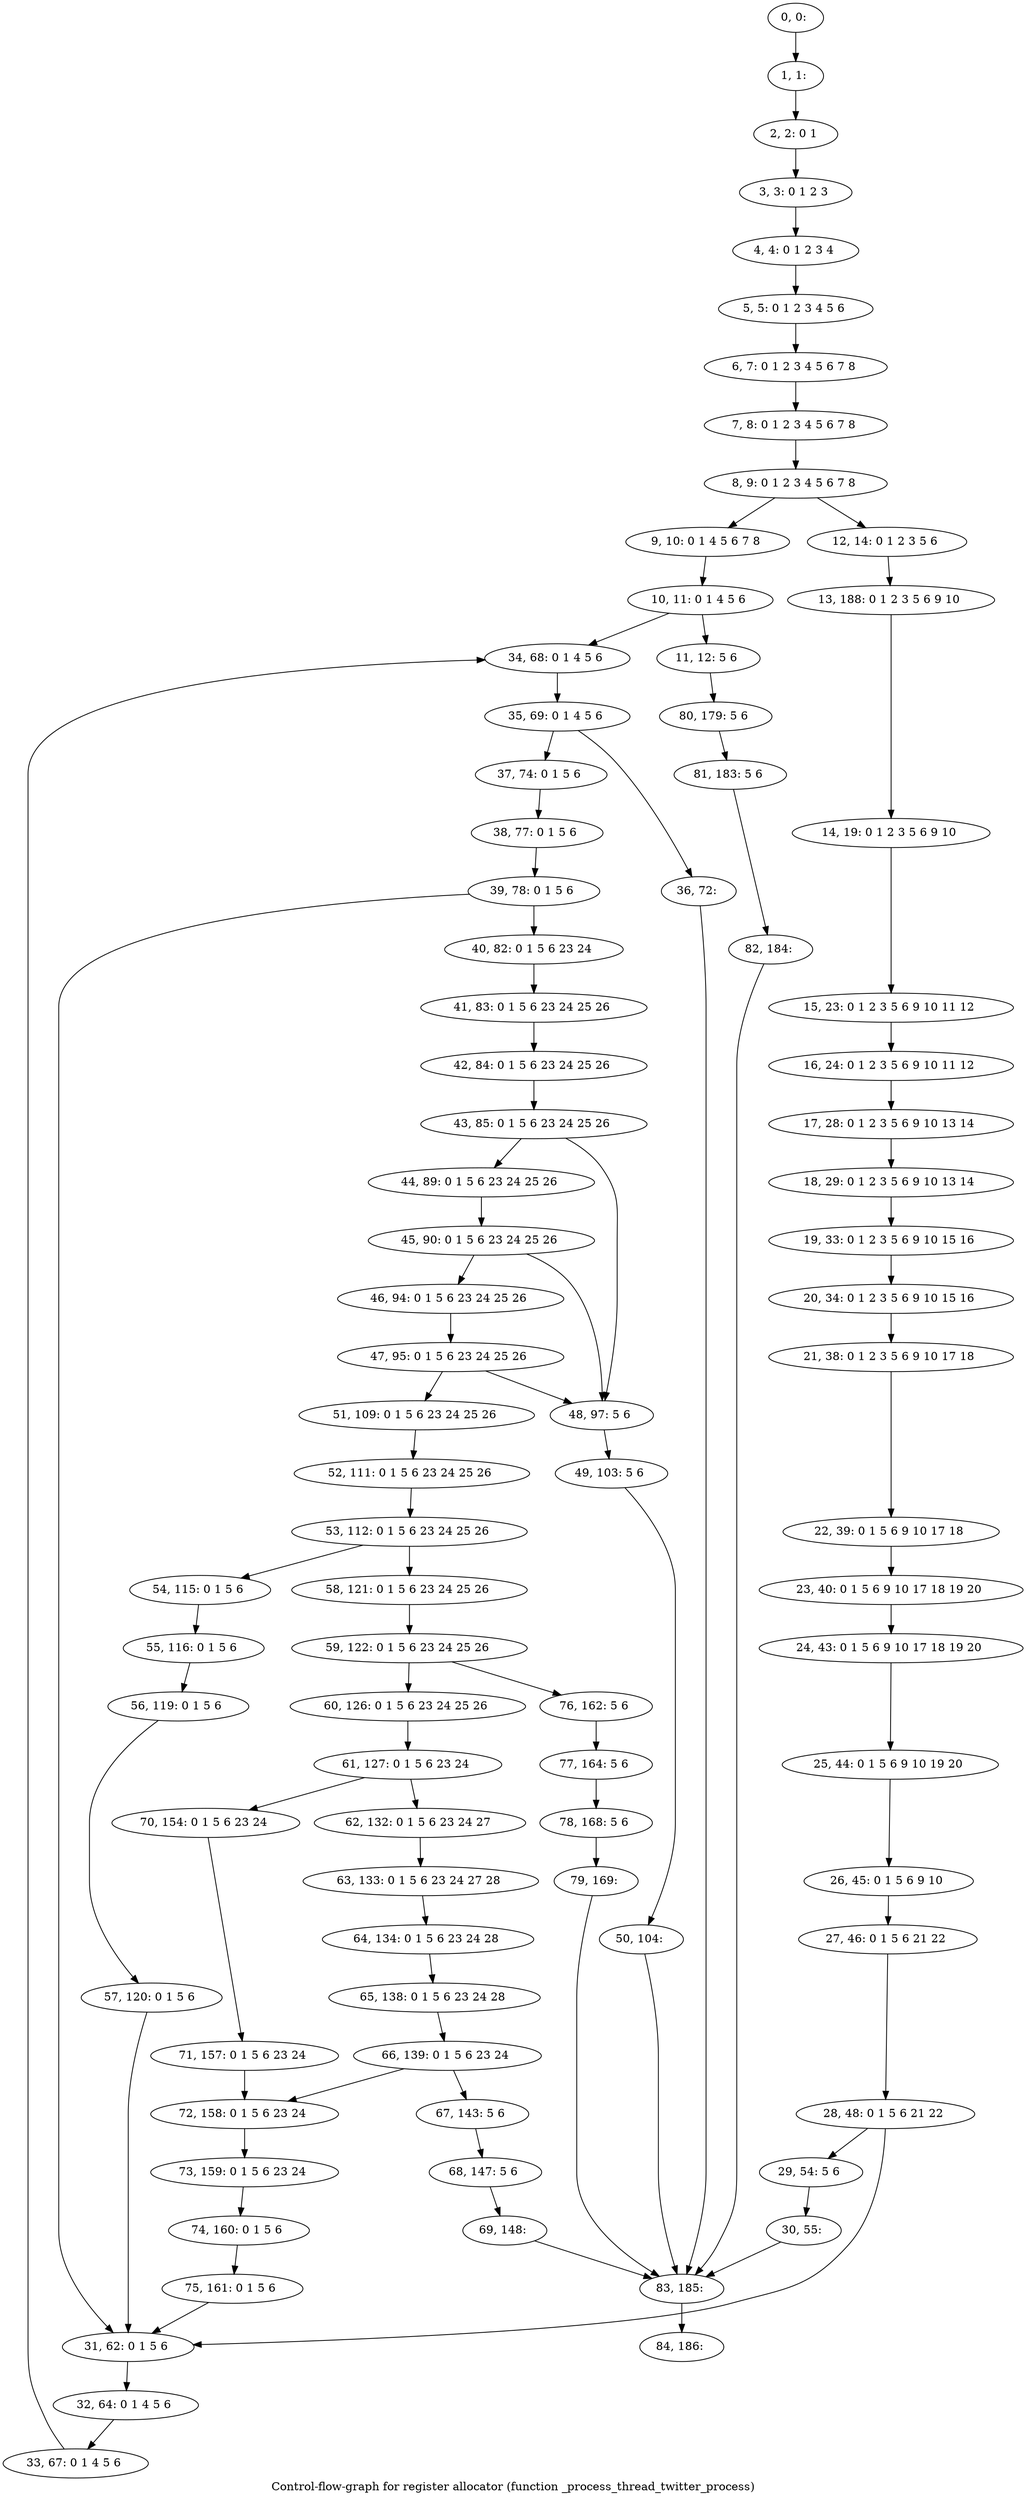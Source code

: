 digraph G {
graph [label="Control-flow-graph for register allocator (function _process_thread_twitter_process)"]
0[label="0, 0: "];
1[label="1, 1: "];
2[label="2, 2: 0 1 "];
3[label="3, 3: 0 1 2 3 "];
4[label="4, 4: 0 1 2 3 4 "];
5[label="5, 5: 0 1 2 3 4 5 6 "];
6[label="6, 7: 0 1 2 3 4 5 6 7 8 "];
7[label="7, 8: 0 1 2 3 4 5 6 7 8 "];
8[label="8, 9: 0 1 2 3 4 5 6 7 8 "];
9[label="9, 10: 0 1 4 5 6 7 8 "];
10[label="10, 11: 0 1 4 5 6 "];
11[label="11, 12: 5 6 "];
12[label="12, 14: 0 1 2 3 5 6 "];
13[label="13, 188: 0 1 2 3 5 6 9 10 "];
14[label="14, 19: 0 1 2 3 5 6 9 10 "];
15[label="15, 23: 0 1 2 3 5 6 9 10 11 12 "];
16[label="16, 24: 0 1 2 3 5 6 9 10 11 12 "];
17[label="17, 28: 0 1 2 3 5 6 9 10 13 14 "];
18[label="18, 29: 0 1 2 3 5 6 9 10 13 14 "];
19[label="19, 33: 0 1 2 3 5 6 9 10 15 16 "];
20[label="20, 34: 0 1 2 3 5 6 9 10 15 16 "];
21[label="21, 38: 0 1 2 3 5 6 9 10 17 18 "];
22[label="22, 39: 0 1 5 6 9 10 17 18 "];
23[label="23, 40: 0 1 5 6 9 10 17 18 19 20 "];
24[label="24, 43: 0 1 5 6 9 10 17 18 19 20 "];
25[label="25, 44: 0 1 5 6 9 10 19 20 "];
26[label="26, 45: 0 1 5 6 9 10 "];
27[label="27, 46: 0 1 5 6 21 22 "];
28[label="28, 48: 0 1 5 6 21 22 "];
29[label="29, 54: 5 6 "];
30[label="30, 55: "];
31[label="31, 62: 0 1 5 6 "];
32[label="32, 64: 0 1 4 5 6 "];
33[label="33, 67: 0 1 4 5 6 "];
34[label="34, 68: 0 1 4 5 6 "];
35[label="35, 69: 0 1 4 5 6 "];
36[label="36, 72: "];
37[label="37, 74: 0 1 5 6 "];
38[label="38, 77: 0 1 5 6 "];
39[label="39, 78: 0 1 5 6 "];
40[label="40, 82: 0 1 5 6 23 24 "];
41[label="41, 83: 0 1 5 6 23 24 25 26 "];
42[label="42, 84: 0 1 5 6 23 24 25 26 "];
43[label="43, 85: 0 1 5 6 23 24 25 26 "];
44[label="44, 89: 0 1 5 6 23 24 25 26 "];
45[label="45, 90: 0 1 5 6 23 24 25 26 "];
46[label="46, 94: 0 1 5 6 23 24 25 26 "];
47[label="47, 95: 0 1 5 6 23 24 25 26 "];
48[label="48, 97: 5 6 "];
49[label="49, 103: 5 6 "];
50[label="50, 104: "];
51[label="51, 109: 0 1 5 6 23 24 25 26 "];
52[label="52, 111: 0 1 5 6 23 24 25 26 "];
53[label="53, 112: 0 1 5 6 23 24 25 26 "];
54[label="54, 115: 0 1 5 6 "];
55[label="55, 116: 0 1 5 6 "];
56[label="56, 119: 0 1 5 6 "];
57[label="57, 120: 0 1 5 6 "];
58[label="58, 121: 0 1 5 6 23 24 25 26 "];
59[label="59, 122: 0 1 5 6 23 24 25 26 "];
60[label="60, 126: 0 1 5 6 23 24 25 26 "];
61[label="61, 127: 0 1 5 6 23 24 "];
62[label="62, 132: 0 1 5 6 23 24 27 "];
63[label="63, 133: 0 1 5 6 23 24 27 28 "];
64[label="64, 134: 0 1 5 6 23 24 28 "];
65[label="65, 138: 0 1 5 6 23 24 28 "];
66[label="66, 139: 0 1 5 6 23 24 "];
67[label="67, 143: 5 6 "];
68[label="68, 147: 5 6 "];
69[label="69, 148: "];
70[label="70, 154: 0 1 5 6 23 24 "];
71[label="71, 157: 0 1 5 6 23 24 "];
72[label="72, 158: 0 1 5 6 23 24 "];
73[label="73, 159: 0 1 5 6 23 24 "];
74[label="74, 160: 0 1 5 6 "];
75[label="75, 161: 0 1 5 6 "];
76[label="76, 162: 5 6 "];
77[label="77, 164: 5 6 "];
78[label="78, 168: 5 6 "];
79[label="79, 169: "];
80[label="80, 179: 5 6 "];
81[label="81, 183: 5 6 "];
82[label="82, 184: "];
83[label="83, 185: "];
84[label="84, 186: "];
0->1 ;
1->2 ;
2->3 ;
3->4 ;
4->5 ;
5->6 ;
6->7 ;
7->8 ;
8->9 ;
8->12 ;
9->10 ;
10->11 ;
10->34 ;
11->80 ;
12->13 ;
13->14 ;
14->15 ;
15->16 ;
16->17 ;
17->18 ;
18->19 ;
19->20 ;
20->21 ;
21->22 ;
22->23 ;
23->24 ;
24->25 ;
25->26 ;
26->27 ;
27->28 ;
28->29 ;
28->31 ;
29->30 ;
30->83 ;
31->32 ;
32->33 ;
33->34 ;
34->35 ;
35->36 ;
35->37 ;
36->83 ;
37->38 ;
38->39 ;
39->40 ;
39->31 ;
40->41 ;
41->42 ;
42->43 ;
43->44 ;
43->48 ;
44->45 ;
45->46 ;
45->48 ;
46->47 ;
47->48 ;
47->51 ;
48->49 ;
49->50 ;
50->83 ;
51->52 ;
52->53 ;
53->54 ;
53->58 ;
54->55 ;
55->56 ;
56->57 ;
57->31 ;
58->59 ;
59->60 ;
59->76 ;
60->61 ;
61->62 ;
61->70 ;
62->63 ;
63->64 ;
64->65 ;
65->66 ;
66->67 ;
66->72 ;
67->68 ;
68->69 ;
69->83 ;
70->71 ;
71->72 ;
72->73 ;
73->74 ;
74->75 ;
75->31 ;
76->77 ;
77->78 ;
78->79 ;
79->83 ;
80->81 ;
81->82 ;
82->83 ;
83->84 ;
}
